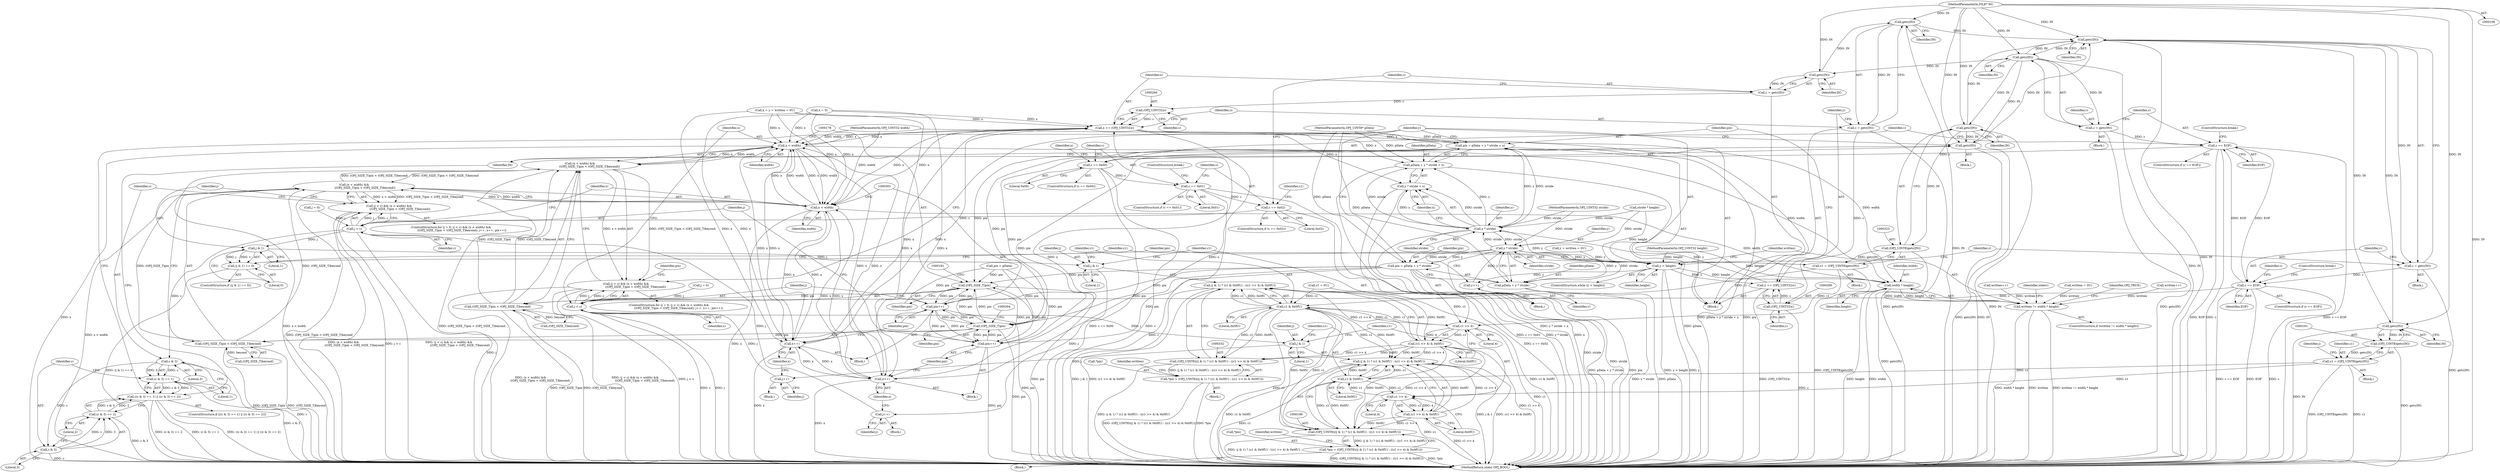 digraph "0_openjpeg_cbe7384016083eac16078b359acd7a842253d503@API" {
"1000264" [label="(Call,getc(IN))"];
"1000255" [label="(Call,getc(IN))"];
"1000215" [label="(Call,getc(IN))"];
"1000145" [label="(Call,getc(IN))"];
"1000360" [label="(Call,getc(IN))"];
"1000326" [label="(Call,getc(IN))"];
"1000109" [label="(MethodParameterIn,FILE* IN)"];
"1000264" [label="(Call,getc(IN))"];
"1000162" [label="(Call,getc(IN))"];
"1000143" [label="(Call,c = getc(IN))"];
"1000148" [label="(Call,c == EOF)"];
"1000169" [label="(Call,j < c)"];
"1000168" [label="(Call,(j < c) && (x < width) &&\n                     ((OPJ_SIZE_T)pix < (OPJ_SIZE_T)beyond))"];
"1000198" [label="(Call,j & 1)"];
"1000184" [label="(Call,j++)"];
"1000218" [label="(Call,c == EOF)"];
"1000224" [label="(Call,c == 0x00)"];
"1000242" [label="(Call,c == 0x01)"];
"1000249" [label="(Call,c == 0x02)"];
"1000292" [label="(Call,j < c)"];
"1000291" [label="(Call,(j < c) && (x < width) &&\n                        ((OPJ_SIZE_T)pix < (OPJ_SIZE_T)beyond))"];
"1000317" [label="(Call,j & 1)"];
"1000316" [label="(Call,(j & 1) == 0)"];
"1000334" [label="(Call,j & 1)"];
"1000307" [label="(Call,j++)"];
"1000350" [label="(Call,c & 3)"];
"1000349" [label="(Call,(c & 3) == 1)"];
"1000348" [label="(Call,((c & 3) == 1) || ((c & 3) == 2))"];
"1000355" [label="(Call,c & 3)"];
"1000354" [label="(Call,(c & 3) == 2)"];
"1000160" [label="(Call,(OPJ_UINT8)getc(IN))"];
"1000158" [label="(Call,c1 = (OPJ_UINT8)getc(IN))"];
"1000201" [label="(Call,c1 & 0x0fU)"];
"1000195" [label="(Call,(OPJ_UINT8)((j & 1) ? (c1 & 0x0fU) : ((c1 >> 4) & 0x0fU)))"];
"1000192" [label="(Call,*pix = (OPJ_UINT8)((j & 1) ? (c1 & 0x0fU) : ((c1 >> 4) & 0x0fU)))"];
"1000197" [label="(Call,(j & 1) ? (c1 & 0x0fU) : ((c1 >> 4) & 0x0fU))"];
"1000205" [label="(Call,c1 >> 4)"];
"1000204" [label="(Call,(c1 >> 4) & 0x0fU)"];
"1000213" [label="(Call,c = getc(IN))"];
"1000253" [label="(Call,c = getc(IN))"];
"1000259" [label="(Call,(OPJ_UINT32)c)"];
"1000257" [label="(Call,x += (OPJ_UINT32)c)"];
"1000173" [label="(Call,x < width)"];
"1000172" [label="(Call,(x < width) &&\n                     ((OPJ_SIZE_T)pix < (OPJ_SIZE_T)beyond))"];
"1000295" [label="(Call,(x < width) &&\n                        ((OPJ_SIZE_T)pix < (OPJ_SIZE_T)beyond))"];
"1000187" [label="(Call,x++)"];
"1000296" [label="(Call,x < width)"];
"1000310" [label="(Call,x++)"];
"1000365" [label="(Call,width * height)"];
"1000363" [label="(Call,written != width * height)"];
"1000271" [label="(Call,pix = pData + y * stride + x)"];
"1000177" [label="(Call,(OPJ_SIZE_T)pix)"];
"1000176" [label="(Call,(OPJ_SIZE_T)pix < (OPJ_SIZE_T)beyond)"];
"1000189" [label="(Call,pix++)"];
"1000300" [label="(Call,(OPJ_SIZE_T)pix)"];
"1000299" [label="(Call,(OPJ_SIZE_T)pix < (OPJ_SIZE_T)beyond)"];
"1000312" [label="(Call,pix++)"];
"1000273" [label="(Call,pData + y * stride + x)"];
"1000275" [label="(Call,y * stride + x)"];
"1000262" [label="(Call,c = getc(IN))"];
"1000268" [label="(Call,(OPJ_UINT32)c)"];
"1000266" [label="(Call,y += (OPJ_UINT32)c)"];
"1000276" [label="(Call,y * stride)"];
"1000138" [label="(Call,y < height)"];
"1000231" [label="(Call,y++)"];
"1000237" [label="(Call,y * stride)"];
"1000233" [label="(Call,pix = pData + y * stride)"];
"1000235" [label="(Call,pData + y * stride)"];
"1000324" [label="(Call,(OPJ_UINT8)getc(IN))"];
"1000322" [label="(Call,c1 = (OPJ_UINT8)getc(IN))"];
"1000337" [label="(Call,c1 & 0x0fU)"];
"1000331" [label="(Call,(OPJ_UINT8)((j & 1) ? (c1 & 0x0fU) : ((c1 >> 4) & 0x0fU)))"];
"1000328" [label="(Call,*pix = (OPJ_UINT8)((j & 1) ? (c1 & 0x0fU) : ((c1 >> 4) & 0x0fU)))"];
"1000333" [label="(Call,(j & 1) ? (c1 & 0x0fU) : ((c1 >> 4) & 0x0fU))"];
"1000341" [label="(Call,c1 >> 4)"];
"1000340" [label="(Call,(c1 >> 4) & 0x0fU)"];
"1000224" [label="(Call,c == 0x00)"];
"1000204" [label="(Call,(c1 >> 4) & 0x0fU)"];
"1000227" [label="(Block,)"];
"1000124" [label="(Call,stride * height)"];
"1000177" [label="(Call,(OPJ_SIZE_T)pix)"];
"1000241" [label="(ControlStructure,if (c == 0x01))"];
"1000226" [label="(Literal,0x00)"];
"1000359" [label="(Block,)"];
"1000275" [label="(Call,y * stride + x)"];
"1000137" [label="(ControlStructure,while (y < height))"];
"1000279" [label="(Identifier,x)"];
"1000277" [label="(Identifier,y)"];
"1000134" [label="(Call,written = 0U)"];
"1000252" [label="(Block,)"];
"1000367" [label="(Identifier,height)"];
"1000203" [label="(Literal,0x0fU)"];
"1000264" [label="(Call,getc(IN))"];
"1000166" [label="(Identifier,j)"];
"1000257" [label="(Call,x += (OPJ_UINT32)c)"];
"1000335" [label="(Identifier,j)"];
"1000357" [label="(Literal,3)"];
"1000187" [label="(Call,x++)"];
"1000250" [label="(Identifier,c)"];
"1000272" [label="(Identifier,pix)"];
"1000183" [label="(Block,)"];
"1000127" [label="(Call,pix = pData)"];
"1000364" [label="(Identifier,written)"];
"1000201" [label="(Call,c1 & 0x0fU)"];
"1000302" [label="(Identifier,pix)"];
"1000213" [label="(Call,c = getc(IN))"];
"1000375" [label="(Identifier,OPJ_TRUE)"];
"1000233" [label="(Call,pix = pData + y * stride)"];
"1000139" [label="(Identifier,y)"];
"1000175" [label="(Identifier,width)"];
"1000298" [label="(Identifier,width)"];
"1000362" [label="(ControlStructure,if (written != width * height))"];
"1000180" [label="(Call,(OPJ_SIZE_T)beyond)"];
"1000297" [label="(Identifier,x)"];
"1000312" [label="(Call,pix++)"];
"1000109" [label="(MethodParameterIn,FILE* IN)"];
"1000132" [label="(Call,y = written = 0U)"];
"1000268" [label="(Call,(OPJ_UINT32)c)"];
"1000225" [label="(Identifier,c)"];
"1000308" [label="(Identifier,j)"];
"1000188" [label="(Identifier,x)"];
"1000172" [label="(Call,(x < width) &&\n                     ((OPJ_SIZE_T)pix < (OPJ_SIZE_T)beyond))"];
"1000355" [label="(Call,c & 3)"];
"1000246" [label="(ControlStructure,break;)"];
"1000179" [label="(Identifier,pix)"];
"1000322" [label="(Call,c1 = (OPJ_UINT8)getc(IN))"];
"1000222" [label="(ControlStructure,break;)"];
"1000316" [label="(Call,(j & 1) == 0)"];
"1000270" [label="(Identifier,c)"];
"1000185" [label="(Identifier,j)"];
"1000339" [label="(Literal,0x0fU)"];
"1000199" [label="(Identifier,j)"];
"1000165" [label="(Call,j = 0)"];
"1000209" [label="(Call,written++)"];
"1000361" [label="(Identifier,IN)"];
"1000258" [label="(Identifier,x)"];
"1000173" [label="(Call,x < width)"];
"1000330" [label="(Identifier,pix)"];
"1000299" [label="(Call,(OPJ_SIZE_T)pix < (OPJ_SIZE_T)beyond)"];
"1000194" [label="(Identifier,pix)"];
"1000336" [label="(Literal,1)"];
"1000265" [label="(Identifier,IN)"];
"1000366" [label="(Identifier,width)"];
"1000329" [label="(Call,*pix)"];
"1000168" [label="(Call,(j < c) && (x < width) &&\n                     ((OPJ_SIZE_T)pix < (OPJ_SIZE_T)beyond))"];
"1000324" [label="(Call,(OPJ_UINT8)getc(IN))"];
"1000152" [label="(ControlStructure,break;)"];
"1000253" [label="(Call,c = getc(IN))"];
"1000212" [label="(Block,)"];
"1000333" [label="(Call,(j & 1) ? (c1 & 0x0fU) : ((c1 >> 4) & 0x0fU))"];
"1000159" [label="(Identifier,c1)"];
"1000198" [label="(Call,j & 1)"];
"1000191" [label="(Block,)"];
"1000261" [label="(Identifier,c)"];
"1000140" [label="(Identifier,height)"];
"1000162" [label="(Call,getc(IN))"];
"1000327" [label="(Identifier,IN)"];
"1000217" [label="(ControlStructure,if (c == EOF))"];
"1000138" [label="(Call,y < height)"];
"1000341" [label="(Call,c1 >> 4)"];
"1000144" [label="(Identifier,c)"];
"1000229" [label="(Identifier,x)"];
"1000345" [label="(Call,written++)"];
"1000259" [label="(Call,(OPJ_UINT32)c)"];
"1000189" [label="(Call,pix++)"];
"1000376" [label="(MethodReturn,static OPJ_BOOL)"];
"1000235" [label="(Call,pData + y * stride)"];
"1000323" [label="(Identifier,c1)"];
"1000326" [label="(Call,getc(IN))"];
"1000242" [label="(Call,c == 0x01)"];
"1000306" [label="(Block,)"];
"1000352" [label="(Literal,3)"];
"1000284" [label="(Call,c1 = 0U)"];
"1000148" [label="(Call,c == EOF)"];
"1000228" [label="(Call,x = 0)"];
"1000350" [label="(Call,c & 3)"];
"1000287" [label="(ControlStructure,for (j = 0; (j < c) && (x < width) &&\n                        ((OPJ_SIZE_T)pix < (OPJ_SIZE_T)beyond); j++, x++, pix++))"];
"1000300" [label="(Call,(OPJ_SIZE_T)pix)"];
"1000303" [label="(Call,(OPJ_SIZE_T)beyond)"];
"1000232" [label="(Identifier,y)"];
"1000154" [label="(Identifier,c)"];
"1000334" [label="(Call,j & 1)"];
"1000216" [label="(Identifier,IN)"];
"1000169" [label="(Call,j < c)"];
"1000263" [label="(Identifier,c)"];
"1000143" [label="(Call,c = getc(IN))"];
"1000190" [label="(Identifier,pix)"];
"1000267" [label="(Identifier,y)"];
"1000254" [label="(Identifier,c)"];
"1000285" [label="(Identifier,c1)"];
"1000291" [label="(Call,(j < c) && (x < width) &&\n                        ((OPJ_SIZE_T)pix < (OPJ_SIZE_T)beyond))"];
"1000141" [label="(Block,)"];
"1000200" [label="(Literal,1)"];
"1000186" [label="(Block,)"];
"1000184" [label="(Call,j++)"];
"1000309" [label="(Block,)"];
"1000195" [label="(Call,(OPJ_UINT8)((j & 1) ? (c1 & 0x0fU) : ((c1 >> 4) & 0x0fU)))"];
"1000342" [label="(Identifier,c1)"];
"1000343" [label="(Literal,4)"];
"1000155" [label="(Block,)"];
"1000314" [label="(Block,)"];
"1000337" [label="(Call,c1 & 0x0fU)"];
"1000292" [label="(Call,j < c)"];
"1000110" [label="(MethodParameterIn,OPJ_UINT8* pData)"];
"1000315" [label="(ControlStructure,if ((j & 1) == 0))"];
"1000266" [label="(Call,y += (OPJ_UINT32)c)"];
"1000344" [label="(Literal,0x0fU)"];
"1000234" [label="(Identifier,pix)"];
"1000197" [label="(Call,(j & 1) ? (c1 & 0x0fU) : ((c1 >> 4) & 0x0fU))"];
"1000248" [label="(ControlStructure,if (c == 0x02))"];
"1000244" [label="(Literal,0x01)"];
"1000318" [label="(Identifier,j)"];
"1000176" [label="(Call,(OPJ_SIZE_T)pix < (OPJ_SIZE_T)beyond)"];
"1000363" [label="(Call,written != width * height)"];
"1000170" [label="(Identifier,j)"];
"1000146" [label="(Identifier,IN)"];
"1000351" [label="(Identifier,c)"];
"1000112" [label="(MethodParameterIn,OPJ_UINT32 width)"];
"1000158" [label="(Call,c1 = (OPJ_UINT8)getc(IN))"];
"1000346" [label="(Identifier,written)"];
"1000349" [label="(Call,(c & 3) == 1)"];
"1000163" [label="(Identifier,IN)"];
"1000149" [label="(Identifier,c)"];
"1000271" [label="(Call,pix = pData + y * stride + x)"];
"1000238" [label="(Identifier,y)"];
"1000293" [label="(Identifier,j)"];
"1000223" [label="(ControlStructure,if (c == 0x00))"];
"1000365" [label="(Call,width * height)"];
"1000147" [label="(ControlStructure,if (c == EOF))"];
"1000193" [label="(Call,*pix)"];
"1000207" [label="(Literal,4)"];
"1000276" [label="(Call,y * stride)"];
"1000262" [label="(Call,c = getc(IN))"];
"1000320" [label="(Literal,0)"];
"1000347" [label="(ControlStructure,if (((c & 3) == 1) || ((c & 3) == 2)))"];
"1000255" [label="(Call,getc(IN))"];
"1000294" [label="(Identifier,c)"];
"1000288" [label="(Call,j = 0)"];
"1000338" [label="(Identifier,c1)"];
"1000192" [label="(Call,*pix = (OPJ_UINT8)((j & 1) ? (c1 & 0x0fU) : ((c1 >> 4) & 0x0fU)))"];
"1000239" [label="(Identifier,stride)"];
"1000348" [label="(Call,((c & 3) == 1) || ((c & 3) == 2))"];
"1000321" [label="(Block,)"];
"1000220" [label="(Identifier,EOF)"];
"1000150" [label="(Identifier,EOF)"];
"1000218" [label="(Call,c == EOF)"];
"1000313" [label="(Identifier,pix)"];
"1000210" [label="(Identifier,written)"];
"1000295" [label="(Call,(x < width) &&\n                        ((OPJ_SIZE_T)pix < (OPJ_SIZE_T)beyond))"];
"1000296" [label="(Call,x < width)"];
"1000354" [label="(Call,(c & 3) == 2)"];
"1000164" [label="(ControlStructure,for (j = 0; (j < c) && (x < width) &&\n                     ((OPJ_SIZE_T)pix < (OPJ_SIZE_T)beyond); j++, x++, pix++))"];
"1000174" [label="(Identifier,x)"];
"1000251" [label="(Literal,0x02)"];
"1000256" [label="(Identifier,IN)"];
"1000219" [label="(Identifier,c)"];
"1000145" [label="(Call,getc(IN))"];
"1000171" [label="(Identifier,c)"];
"1000311" [label="(Identifier,x)"];
"1000214" [label="(Identifier,c)"];
"1000130" [label="(Call,x = y = written = 0U)"];
"1000205" [label="(Call,c1 >> 4)"];
"1000236" [label="(Identifier,pData)"];
"1000328" [label="(Call,*pix = (OPJ_UINT8)((j & 1) ? (c1 & 0x0fU) : ((c1 >> 4) & 0x0fU)))"];
"1000249" [label="(Call,c == 0x02)"];
"1000370" [label="(Identifier,stderr)"];
"1000273" [label="(Call,pData + y * stride + x)"];
"1000356" [label="(Identifier,c)"];
"1000358" [label="(Literal,2)"];
"1000111" [label="(MethodParameterIn,OPJ_UINT32 stride)"];
"1000231" [label="(Call,y++)"];
"1000215" [label="(Call,getc(IN))"];
"1000237" [label="(Call,y * stride)"];
"1000206" [label="(Identifier,c1)"];
"1000319" [label="(Literal,1)"];
"1000331" [label="(Call,(OPJ_UINT8)((j & 1) ? (c1 & 0x0fU) : ((c1 >> 4) & 0x0fU)))"];
"1000113" [label="(MethodParameterIn,OPJ_UINT32 height)"];
"1000243" [label="(Identifier,c)"];
"1000340" [label="(Call,(c1 >> 4) & 0x0fU)"];
"1000317" [label="(Call,j & 1)"];
"1000360" [label="(Call,getc(IN))"];
"1000208" [label="(Literal,0x0fU)"];
"1000278" [label="(Identifier,stride)"];
"1000160" [label="(Call,(OPJ_UINT8)getc(IN))"];
"1000307" [label="(Call,j++)"];
"1000353" [label="(Literal,1)"];
"1000202" [label="(Identifier,c1)"];
"1000274" [label="(Identifier,pData)"];
"1000310" [label="(Call,x++)"];
"1000264" -> "1000262"  [label="AST: "];
"1000264" -> "1000265"  [label="CFG: "];
"1000265" -> "1000264"  [label="AST: "];
"1000262" -> "1000264"  [label="CFG: "];
"1000264" -> "1000376"  [label="DDG: IN"];
"1000264" -> "1000145"  [label="DDG: IN"];
"1000264" -> "1000262"  [label="DDG: IN"];
"1000255" -> "1000264"  [label="DDG: IN"];
"1000109" -> "1000264"  [label="DDG: IN"];
"1000255" -> "1000253"  [label="AST: "];
"1000255" -> "1000256"  [label="CFG: "];
"1000256" -> "1000255"  [label="AST: "];
"1000253" -> "1000255"  [label="CFG: "];
"1000255" -> "1000253"  [label="DDG: IN"];
"1000215" -> "1000255"  [label="DDG: IN"];
"1000109" -> "1000255"  [label="DDG: IN"];
"1000215" -> "1000213"  [label="AST: "];
"1000215" -> "1000216"  [label="CFG: "];
"1000216" -> "1000215"  [label="AST: "];
"1000213" -> "1000215"  [label="CFG: "];
"1000215" -> "1000376"  [label="DDG: IN"];
"1000215" -> "1000145"  [label="DDG: IN"];
"1000215" -> "1000213"  [label="DDG: IN"];
"1000145" -> "1000215"  [label="DDG: IN"];
"1000109" -> "1000215"  [label="DDG: IN"];
"1000215" -> "1000326"  [label="DDG: IN"];
"1000215" -> "1000360"  [label="DDG: IN"];
"1000145" -> "1000143"  [label="AST: "];
"1000145" -> "1000146"  [label="CFG: "];
"1000146" -> "1000145"  [label="AST: "];
"1000143" -> "1000145"  [label="CFG: "];
"1000145" -> "1000376"  [label="DDG: IN"];
"1000145" -> "1000143"  [label="DDG: IN"];
"1000360" -> "1000145"  [label="DDG: IN"];
"1000326" -> "1000145"  [label="DDG: IN"];
"1000162" -> "1000145"  [label="DDG: IN"];
"1000109" -> "1000145"  [label="DDG: IN"];
"1000145" -> "1000162"  [label="DDG: IN"];
"1000360" -> "1000359"  [label="AST: "];
"1000360" -> "1000361"  [label="CFG: "];
"1000361" -> "1000360"  [label="AST: "];
"1000139" -> "1000360"  [label="CFG: "];
"1000360" -> "1000376"  [label="DDG: IN"];
"1000360" -> "1000376"  [label="DDG: getc(IN)"];
"1000326" -> "1000360"  [label="DDG: IN"];
"1000109" -> "1000360"  [label="DDG: IN"];
"1000326" -> "1000324"  [label="AST: "];
"1000326" -> "1000327"  [label="CFG: "];
"1000327" -> "1000326"  [label="AST: "];
"1000324" -> "1000326"  [label="CFG: "];
"1000326" -> "1000376"  [label="DDG: IN"];
"1000326" -> "1000324"  [label="DDG: IN"];
"1000109" -> "1000326"  [label="DDG: IN"];
"1000109" -> "1000108"  [label="AST: "];
"1000109" -> "1000376"  [label="DDG: IN"];
"1000109" -> "1000162"  [label="DDG: IN"];
"1000162" -> "1000160"  [label="AST: "];
"1000162" -> "1000163"  [label="CFG: "];
"1000163" -> "1000162"  [label="AST: "];
"1000160" -> "1000162"  [label="CFG: "];
"1000162" -> "1000376"  [label="DDG: IN"];
"1000162" -> "1000160"  [label="DDG: IN"];
"1000143" -> "1000141"  [label="AST: "];
"1000144" -> "1000143"  [label="AST: "];
"1000149" -> "1000143"  [label="CFG: "];
"1000143" -> "1000376"  [label="DDG: getc(IN)"];
"1000143" -> "1000148"  [label="DDG: c"];
"1000148" -> "1000147"  [label="AST: "];
"1000148" -> "1000150"  [label="CFG: "];
"1000149" -> "1000148"  [label="AST: "];
"1000150" -> "1000148"  [label="AST: "];
"1000152" -> "1000148"  [label="CFG: "];
"1000154" -> "1000148"  [label="CFG: "];
"1000148" -> "1000376"  [label="DDG: c"];
"1000148" -> "1000376"  [label="DDG: c == EOF"];
"1000148" -> "1000376"  [label="DDG: EOF"];
"1000218" -> "1000148"  [label="DDG: EOF"];
"1000148" -> "1000169"  [label="DDG: c"];
"1000148" -> "1000218"  [label="DDG: EOF"];
"1000169" -> "1000168"  [label="AST: "];
"1000169" -> "1000171"  [label="CFG: "];
"1000170" -> "1000169"  [label="AST: "];
"1000171" -> "1000169"  [label="AST: "];
"1000174" -> "1000169"  [label="CFG: "];
"1000168" -> "1000169"  [label="CFG: "];
"1000169" -> "1000376"  [label="DDG: c"];
"1000169" -> "1000376"  [label="DDG: j"];
"1000169" -> "1000168"  [label="DDG: j"];
"1000169" -> "1000168"  [label="DDG: c"];
"1000184" -> "1000169"  [label="DDG: j"];
"1000165" -> "1000169"  [label="DDG: j"];
"1000169" -> "1000198"  [label="DDG: j"];
"1000168" -> "1000164"  [label="AST: "];
"1000168" -> "1000172"  [label="CFG: "];
"1000172" -> "1000168"  [label="AST: "];
"1000139" -> "1000168"  [label="CFG: "];
"1000194" -> "1000168"  [label="CFG: "];
"1000168" -> "1000376"  [label="DDG: (j < c) && (x < width) &&\n                     ((OPJ_SIZE_T)pix < (OPJ_SIZE_T)beyond)"];
"1000168" -> "1000376"  [label="DDG: (x < width) &&\n                     ((OPJ_SIZE_T)pix < (OPJ_SIZE_T)beyond)"];
"1000168" -> "1000376"  [label="DDG: j < c"];
"1000172" -> "1000168"  [label="DDG: x < width"];
"1000172" -> "1000168"  [label="DDG: (OPJ_SIZE_T)pix < (OPJ_SIZE_T)beyond"];
"1000198" -> "1000197"  [label="AST: "];
"1000198" -> "1000200"  [label="CFG: "];
"1000199" -> "1000198"  [label="AST: "];
"1000200" -> "1000198"  [label="AST: "];
"1000202" -> "1000198"  [label="CFG: "];
"1000206" -> "1000198"  [label="CFG: "];
"1000198" -> "1000184"  [label="DDG: j"];
"1000184" -> "1000183"  [label="AST: "];
"1000184" -> "1000185"  [label="CFG: "];
"1000185" -> "1000184"  [label="AST: "];
"1000188" -> "1000184"  [label="CFG: "];
"1000218" -> "1000217"  [label="AST: "];
"1000218" -> "1000220"  [label="CFG: "];
"1000219" -> "1000218"  [label="AST: "];
"1000220" -> "1000218"  [label="AST: "];
"1000222" -> "1000218"  [label="CFG: "];
"1000225" -> "1000218"  [label="CFG: "];
"1000218" -> "1000376"  [label="DDG: c"];
"1000218" -> "1000376"  [label="DDG: c == EOF"];
"1000218" -> "1000376"  [label="DDG: EOF"];
"1000213" -> "1000218"  [label="DDG: c"];
"1000218" -> "1000224"  [label="DDG: c"];
"1000224" -> "1000223"  [label="AST: "];
"1000224" -> "1000226"  [label="CFG: "];
"1000225" -> "1000224"  [label="AST: "];
"1000226" -> "1000224"  [label="AST: "];
"1000229" -> "1000224"  [label="CFG: "];
"1000243" -> "1000224"  [label="CFG: "];
"1000224" -> "1000376"  [label="DDG: c"];
"1000224" -> "1000376"  [label="DDG: c == 0x00"];
"1000224" -> "1000242"  [label="DDG: c"];
"1000242" -> "1000241"  [label="AST: "];
"1000242" -> "1000244"  [label="CFG: "];
"1000243" -> "1000242"  [label="AST: "];
"1000244" -> "1000242"  [label="AST: "];
"1000246" -> "1000242"  [label="CFG: "];
"1000250" -> "1000242"  [label="CFG: "];
"1000242" -> "1000376"  [label="DDG: c == 0x01"];
"1000242" -> "1000376"  [label="DDG: c"];
"1000242" -> "1000249"  [label="DDG: c"];
"1000249" -> "1000248"  [label="AST: "];
"1000249" -> "1000251"  [label="CFG: "];
"1000250" -> "1000249"  [label="AST: "];
"1000251" -> "1000249"  [label="AST: "];
"1000254" -> "1000249"  [label="CFG: "];
"1000285" -> "1000249"  [label="CFG: "];
"1000249" -> "1000376"  [label="DDG: c == 0x02"];
"1000249" -> "1000292"  [label="DDG: c"];
"1000292" -> "1000291"  [label="AST: "];
"1000292" -> "1000294"  [label="CFG: "];
"1000293" -> "1000292"  [label="AST: "];
"1000294" -> "1000292"  [label="AST: "];
"1000297" -> "1000292"  [label="CFG: "];
"1000291" -> "1000292"  [label="CFG: "];
"1000292" -> "1000376"  [label="DDG: j"];
"1000292" -> "1000291"  [label="DDG: j"];
"1000292" -> "1000291"  [label="DDG: c"];
"1000288" -> "1000292"  [label="DDG: j"];
"1000307" -> "1000292"  [label="DDG: j"];
"1000292" -> "1000317"  [label="DDG: j"];
"1000292" -> "1000350"  [label="DDG: c"];
"1000291" -> "1000287"  [label="AST: "];
"1000291" -> "1000295"  [label="CFG: "];
"1000295" -> "1000291"  [label="AST: "];
"1000318" -> "1000291"  [label="CFG: "];
"1000351" -> "1000291"  [label="CFG: "];
"1000291" -> "1000376"  [label="DDG: (j < c) && (x < width) &&\n                        ((OPJ_SIZE_T)pix < (OPJ_SIZE_T)beyond)"];
"1000291" -> "1000376"  [label="DDG: j < c"];
"1000291" -> "1000376"  [label="DDG: (x < width) &&\n                        ((OPJ_SIZE_T)pix < (OPJ_SIZE_T)beyond)"];
"1000295" -> "1000291"  [label="DDG: x < width"];
"1000295" -> "1000291"  [label="DDG: (OPJ_SIZE_T)pix < (OPJ_SIZE_T)beyond"];
"1000317" -> "1000316"  [label="AST: "];
"1000317" -> "1000319"  [label="CFG: "];
"1000318" -> "1000317"  [label="AST: "];
"1000319" -> "1000317"  [label="AST: "];
"1000320" -> "1000317"  [label="CFG: "];
"1000317" -> "1000316"  [label="DDG: j"];
"1000317" -> "1000316"  [label="DDG: 1"];
"1000317" -> "1000334"  [label="DDG: j"];
"1000316" -> "1000315"  [label="AST: "];
"1000316" -> "1000320"  [label="CFG: "];
"1000320" -> "1000316"  [label="AST: "];
"1000323" -> "1000316"  [label="CFG: "];
"1000330" -> "1000316"  [label="CFG: "];
"1000316" -> "1000376"  [label="DDG: (j & 1) == 0"];
"1000334" -> "1000333"  [label="AST: "];
"1000334" -> "1000336"  [label="CFG: "];
"1000335" -> "1000334"  [label="AST: "];
"1000336" -> "1000334"  [label="AST: "];
"1000338" -> "1000334"  [label="CFG: "];
"1000342" -> "1000334"  [label="CFG: "];
"1000334" -> "1000307"  [label="DDG: j"];
"1000307" -> "1000306"  [label="AST: "];
"1000307" -> "1000308"  [label="CFG: "];
"1000308" -> "1000307"  [label="AST: "];
"1000311" -> "1000307"  [label="CFG: "];
"1000350" -> "1000349"  [label="AST: "];
"1000350" -> "1000352"  [label="CFG: "];
"1000351" -> "1000350"  [label="AST: "];
"1000352" -> "1000350"  [label="AST: "];
"1000353" -> "1000350"  [label="CFG: "];
"1000350" -> "1000376"  [label="DDG: c"];
"1000350" -> "1000349"  [label="DDG: c"];
"1000350" -> "1000349"  [label="DDG: 3"];
"1000350" -> "1000355"  [label="DDG: c"];
"1000349" -> "1000348"  [label="AST: "];
"1000349" -> "1000353"  [label="CFG: "];
"1000353" -> "1000349"  [label="AST: "];
"1000356" -> "1000349"  [label="CFG: "];
"1000348" -> "1000349"  [label="CFG: "];
"1000349" -> "1000376"  [label="DDG: c & 3"];
"1000349" -> "1000348"  [label="DDG: c & 3"];
"1000349" -> "1000348"  [label="DDG: 1"];
"1000348" -> "1000347"  [label="AST: "];
"1000348" -> "1000354"  [label="CFG: "];
"1000354" -> "1000348"  [label="AST: "];
"1000139" -> "1000348"  [label="CFG: "];
"1000361" -> "1000348"  [label="CFG: "];
"1000348" -> "1000376"  [label="DDG: (c & 3) == 1"];
"1000348" -> "1000376"  [label="DDG: ((c & 3) == 1) || ((c & 3) == 2)"];
"1000348" -> "1000376"  [label="DDG: (c & 3) == 2"];
"1000354" -> "1000348"  [label="DDG: c & 3"];
"1000354" -> "1000348"  [label="DDG: 2"];
"1000355" -> "1000354"  [label="AST: "];
"1000355" -> "1000357"  [label="CFG: "];
"1000356" -> "1000355"  [label="AST: "];
"1000357" -> "1000355"  [label="AST: "];
"1000358" -> "1000355"  [label="CFG: "];
"1000355" -> "1000376"  [label="DDG: c"];
"1000355" -> "1000354"  [label="DDG: c"];
"1000355" -> "1000354"  [label="DDG: 3"];
"1000354" -> "1000358"  [label="CFG: "];
"1000358" -> "1000354"  [label="AST: "];
"1000354" -> "1000376"  [label="DDG: c & 3"];
"1000160" -> "1000158"  [label="AST: "];
"1000161" -> "1000160"  [label="AST: "];
"1000158" -> "1000160"  [label="CFG: "];
"1000160" -> "1000376"  [label="DDG: getc(IN)"];
"1000160" -> "1000158"  [label="DDG: getc(IN)"];
"1000158" -> "1000155"  [label="AST: "];
"1000159" -> "1000158"  [label="AST: "];
"1000166" -> "1000158"  [label="CFG: "];
"1000158" -> "1000376"  [label="DDG: c1"];
"1000158" -> "1000376"  [label="DDG: (OPJ_UINT8)getc(IN)"];
"1000158" -> "1000201"  [label="DDG: c1"];
"1000158" -> "1000205"  [label="DDG: c1"];
"1000201" -> "1000197"  [label="AST: "];
"1000201" -> "1000203"  [label="CFG: "];
"1000202" -> "1000201"  [label="AST: "];
"1000203" -> "1000201"  [label="AST: "];
"1000197" -> "1000201"  [label="CFG: "];
"1000201" -> "1000376"  [label="DDG: c1"];
"1000201" -> "1000195"  [label="DDG: c1"];
"1000201" -> "1000195"  [label="DDG: 0x0fU"];
"1000201" -> "1000197"  [label="DDG: c1"];
"1000201" -> "1000197"  [label="DDG: 0x0fU"];
"1000205" -> "1000201"  [label="DDG: c1"];
"1000201" -> "1000205"  [label="DDG: c1"];
"1000195" -> "1000192"  [label="AST: "];
"1000195" -> "1000197"  [label="CFG: "];
"1000196" -> "1000195"  [label="AST: "];
"1000197" -> "1000195"  [label="AST: "];
"1000192" -> "1000195"  [label="CFG: "];
"1000195" -> "1000376"  [label="DDG: (j & 1) ? (c1 & 0x0fU) : ((c1 >> 4) & 0x0fU)"];
"1000195" -> "1000192"  [label="DDG: (j & 1) ? (c1 & 0x0fU) : ((c1 >> 4) & 0x0fU)"];
"1000337" -> "1000195"  [label="DDG: c1"];
"1000337" -> "1000195"  [label="DDG: 0x0fU"];
"1000204" -> "1000195"  [label="DDG: c1 >> 4"];
"1000204" -> "1000195"  [label="DDG: 0x0fU"];
"1000340" -> "1000195"  [label="DDG: c1 >> 4"];
"1000340" -> "1000195"  [label="DDG: 0x0fU"];
"1000192" -> "1000191"  [label="AST: "];
"1000193" -> "1000192"  [label="AST: "];
"1000210" -> "1000192"  [label="CFG: "];
"1000192" -> "1000376"  [label="DDG: (OPJ_UINT8)((j & 1) ? (c1 & 0x0fU) : ((c1 >> 4) & 0x0fU))"];
"1000192" -> "1000376"  [label="DDG: *pix"];
"1000197" -> "1000204"  [label="CFG: "];
"1000204" -> "1000197"  [label="AST: "];
"1000197" -> "1000376"  [label="DDG: c1 & 0x0fU"];
"1000197" -> "1000376"  [label="DDG: (c1 >> 4) & 0x0fU"];
"1000197" -> "1000376"  [label="DDG: j & 1"];
"1000337" -> "1000197"  [label="DDG: c1"];
"1000337" -> "1000197"  [label="DDG: 0x0fU"];
"1000204" -> "1000197"  [label="DDG: c1 >> 4"];
"1000204" -> "1000197"  [label="DDG: 0x0fU"];
"1000340" -> "1000197"  [label="DDG: c1 >> 4"];
"1000340" -> "1000197"  [label="DDG: 0x0fU"];
"1000205" -> "1000204"  [label="AST: "];
"1000205" -> "1000207"  [label="CFG: "];
"1000206" -> "1000205"  [label="AST: "];
"1000207" -> "1000205"  [label="AST: "];
"1000208" -> "1000205"  [label="CFG: "];
"1000205" -> "1000376"  [label="DDG: c1"];
"1000205" -> "1000204"  [label="DDG: c1"];
"1000205" -> "1000204"  [label="DDG: 4"];
"1000204" -> "1000208"  [label="CFG: "];
"1000208" -> "1000204"  [label="AST: "];
"1000204" -> "1000376"  [label="DDG: c1 >> 4"];
"1000213" -> "1000212"  [label="AST: "];
"1000214" -> "1000213"  [label="AST: "];
"1000219" -> "1000213"  [label="CFG: "];
"1000213" -> "1000376"  [label="DDG: getc(IN)"];
"1000253" -> "1000252"  [label="AST: "];
"1000254" -> "1000253"  [label="AST: "];
"1000258" -> "1000253"  [label="CFG: "];
"1000253" -> "1000259"  [label="DDG: c"];
"1000259" -> "1000257"  [label="AST: "];
"1000259" -> "1000261"  [label="CFG: "];
"1000260" -> "1000259"  [label="AST: "];
"1000261" -> "1000259"  [label="AST: "];
"1000257" -> "1000259"  [label="CFG: "];
"1000259" -> "1000257"  [label="DDG: c"];
"1000257" -> "1000252"  [label="AST: "];
"1000258" -> "1000257"  [label="AST: "];
"1000263" -> "1000257"  [label="CFG: "];
"1000257" -> "1000173"  [label="DDG: x"];
"1000257" -> "1000187"  [label="DDG: x"];
"1000187" -> "1000257"  [label="DDG: x"];
"1000310" -> "1000257"  [label="DDG: x"];
"1000228" -> "1000257"  [label="DDG: x"];
"1000296" -> "1000257"  [label="DDG: x"];
"1000173" -> "1000257"  [label="DDG: x"];
"1000130" -> "1000257"  [label="DDG: x"];
"1000257" -> "1000271"  [label="DDG: x"];
"1000257" -> "1000273"  [label="DDG: x"];
"1000257" -> "1000275"  [label="DDG: x"];
"1000257" -> "1000296"  [label="DDG: x"];
"1000257" -> "1000310"  [label="DDG: x"];
"1000173" -> "1000172"  [label="AST: "];
"1000173" -> "1000175"  [label="CFG: "];
"1000174" -> "1000173"  [label="AST: "];
"1000175" -> "1000173"  [label="AST: "];
"1000178" -> "1000173"  [label="CFG: "];
"1000172" -> "1000173"  [label="CFG: "];
"1000173" -> "1000376"  [label="DDG: x"];
"1000173" -> "1000172"  [label="DDG: x"];
"1000173" -> "1000172"  [label="DDG: width"];
"1000187" -> "1000173"  [label="DDG: x"];
"1000310" -> "1000173"  [label="DDG: x"];
"1000228" -> "1000173"  [label="DDG: x"];
"1000296" -> "1000173"  [label="DDG: x"];
"1000296" -> "1000173"  [label="DDG: width"];
"1000130" -> "1000173"  [label="DDG: x"];
"1000112" -> "1000173"  [label="DDG: width"];
"1000173" -> "1000187"  [label="DDG: x"];
"1000173" -> "1000296"  [label="DDG: x"];
"1000173" -> "1000296"  [label="DDG: width"];
"1000173" -> "1000310"  [label="DDG: x"];
"1000173" -> "1000365"  [label="DDG: width"];
"1000172" -> "1000176"  [label="CFG: "];
"1000176" -> "1000172"  [label="AST: "];
"1000172" -> "1000376"  [label="DDG: (OPJ_SIZE_T)pix < (OPJ_SIZE_T)beyond"];
"1000172" -> "1000376"  [label="DDG: x < width"];
"1000295" -> "1000172"  [label="DDG: (OPJ_SIZE_T)pix < (OPJ_SIZE_T)beyond"];
"1000176" -> "1000172"  [label="DDG: (OPJ_SIZE_T)pix"];
"1000176" -> "1000172"  [label="DDG: (OPJ_SIZE_T)beyond"];
"1000172" -> "1000295"  [label="DDG: (OPJ_SIZE_T)pix < (OPJ_SIZE_T)beyond"];
"1000295" -> "1000296"  [label="CFG: "];
"1000295" -> "1000299"  [label="CFG: "];
"1000296" -> "1000295"  [label="AST: "];
"1000299" -> "1000295"  [label="AST: "];
"1000295" -> "1000376"  [label="DDG: x < width"];
"1000295" -> "1000376"  [label="DDG: (OPJ_SIZE_T)pix < (OPJ_SIZE_T)beyond"];
"1000296" -> "1000295"  [label="DDG: x"];
"1000296" -> "1000295"  [label="DDG: width"];
"1000299" -> "1000295"  [label="DDG: (OPJ_SIZE_T)pix"];
"1000299" -> "1000295"  [label="DDG: (OPJ_SIZE_T)beyond"];
"1000187" -> "1000186"  [label="AST: "];
"1000187" -> "1000188"  [label="CFG: "];
"1000188" -> "1000187"  [label="AST: "];
"1000190" -> "1000187"  [label="CFG: "];
"1000187" -> "1000376"  [label="DDG: x"];
"1000310" -> "1000187"  [label="DDG: x"];
"1000228" -> "1000187"  [label="DDG: x"];
"1000296" -> "1000187"  [label="DDG: x"];
"1000130" -> "1000187"  [label="DDG: x"];
"1000187" -> "1000296"  [label="DDG: x"];
"1000187" -> "1000310"  [label="DDG: x"];
"1000296" -> "1000298"  [label="CFG: "];
"1000297" -> "1000296"  [label="AST: "];
"1000298" -> "1000296"  [label="AST: "];
"1000301" -> "1000296"  [label="CFG: "];
"1000296" -> "1000376"  [label="DDG: x"];
"1000310" -> "1000296"  [label="DDG: x"];
"1000228" -> "1000296"  [label="DDG: x"];
"1000130" -> "1000296"  [label="DDG: x"];
"1000112" -> "1000296"  [label="DDG: width"];
"1000296" -> "1000310"  [label="DDG: x"];
"1000296" -> "1000365"  [label="DDG: width"];
"1000310" -> "1000309"  [label="AST: "];
"1000310" -> "1000311"  [label="CFG: "];
"1000311" -> "1000310"  [label="AST: "];
"1000313" -> "1000310"  [label="CFG: "];
"1000310" -> "1000376"  [label="DDG: x"];
"1000228" -> "1000310"  [label="DDG: x"];
"1000130" -> "1000310"  [label="DDG: x"];
"1000365" -> "1000363"  [label="AST: "];
"1000365" -> "1000367"  [label="CFG: "];
"1000366" -> "1000365"  [label="AST: "];
"1000367" -> "1000365"  [label="AST: "];
"1000363" -> "1000365"  [label="CFG: "];
"1000365" -> "1000376"  [label="DDG: height"];
"1000365" -> "1000376"  [label="DDG: width"];
"1000365" -> "1000363"  [label="DDG: width"];
"1000365" -> "1000363"  [label="DDG: height"];
"1000112" -> "1000365"  [label="DDG: width"];
"1000138" -> "1000365"  [label="DDG: height"];
"1000113" -> "1000365"  [label="DDG: height"];
"1000363" -> "1000362"  [label="AST: "];
"1000364" -> "1000363"  [label="AST: "];
"1000370" -> "1000363"  [label="CFG: "];
"1000375" -> "1000363"  [label="CFG: "];
"1000363" -> "1000376"  [label="DDG: width * height"];
"1000363" -> "1000376"  [label="DDG: written"];
"1000363" -> "1000376"  [label="DDG: written != width * height"];
"1000209" -> "1000363"  [label="DDG: written"];
"1000134" -> "1000363"  [label="DDG: written"];
"1000345" -> "1000363"  [label="DDG: written"];
"1000271" -> "1000252"  [label="AST: "];
"1000271" -> "1000273"  [label="CFG: "];
"1000272" -> "1000271"  [label="AST: "];
"1000273" -> "1000271"  [label="AST: "];
"1000139" -> "1000271"  [label="CFG: "];
"1000271" -> "1000376"  [label="DDG: pData + y * stride + x"];
"1000271" -> "1000376"  [label="DDG: pix"];
"1000271" -> "1000177"  [label="DDG: pix"];
"1000271" -> "1000189"  [label="DDG: pix"];
"1000110" -> "1000271"  [label="DDG: pData"];
"1000276" -> "1000271"  [label="DDG: y"];
"1000276" -> "1000271"  [label="DDG: stride"];
"1000271" -> "1000300"  [label="DDG: pix"];
"1000271" -> "1000312"  [label="DDG: pix"];
"1000177" -> "1000176"  [label="AST: "];
"1000177" -> "1000179"  [label="CFG: "];
"1000178" -> "1000177"  [label="AST: "];
"1000179" -> "1000177"  [label="AST: "];
"1000181" -> "1000177"  [label="CFG: "];
"1000177" -> "1000376"  [label="DDG: pix"];
"1000177" -> "1000176"  [label="DDG: pix"];
"1000189" -> "1000177"  [label="DDG: pix"];
"1000312" -> "1000177"  [label="DDG: pix"];
"1000300" -> "1000177"  [label="DDG: pix"];
"1000233" -> "1000177"  [label="DDG: pix"];
"1000127" -> "1000177"  [label="DDG: pix"];
"1000177" -> "1000189"  [label="DDG: pix"];
"1000177" -> "1000300"  [label="DDG: pix"];
"1000177" -> "1000312"  [label="DDG: pix"];
"1000176" -> "1000180"  [label="CFG: "];
"1000180" -> "1000176"  [label="AST: "];
"1000176" -> "1000376"  [label="DDG: (OPJ_SIZE_T)beyond"];
"1000176" -> "1000376"  [label="DDG: (OPJ_SIZE_T)pix"];
"1000180" -> "1000176"  [label="DDG: beyond"];
"1000189" -> "1000186"  [label="AST: "];
"1000189" -> "1000190"  [label="CFG: "];
"1000190" -> "1000189"  [label="AST: "];
"1000170" -> "1000189"  [label="CFG: "];
"1000189" -> "1000376"  [label="DDG: pix"];
"1000312" -> "1000189"  [label="DDG: pix"];
"1000300" -> "1000189"  [label="DDG: pix"];
"1000233" -> "1000189"  [label="DDG: pix"];
"1000127" -> "1000189"  [label="DDG: pix"];
"1000189" -> "1000300"  [label="DDG: pix"];
"1000189" -> "1000312"  [label="DDG: pix"];
"1000300" -> "1000299"  [label="AST: "];
"1000300" -> "1000302"  [label="CFG: "];
"1000301" -> "1000300"  [label="AST: "];
"1000302" -> "1000300"  [label="AST: "];
"1000304" -> "1000300"  [label="CFG: "];
"1000300" -> "1000376"  [label="DDG: pix"];
"1000300" -> "1000299"  [label="DDG: pix"];
"1000312" -> "1000300"  [label="DDG: pix"];
"1000233" -> "1000300"  [label="DDG: pix"];
"1000127" -> "1000300"  [label="DDG: pix"];
"1000300" -> "1000312"  [label="DDG: pix"];
"1000299" -> "1000303"  [label="CFG: "];
"1000303" -> "1000299"  [label="AST: "];
"1000299" -> "1000376"  [label="DDG: (OPJ_SIZE_T)beyond"];
"1000299" -> "1000376"  [label="DDG: (OPJ_SIZE_T)pix"];
"1000303" -> "1000299"  [label="DDG: beyond"];
"1000312" -> "1000309"  [label="AST: "];
"1000312" -> "1000313"  [label="CFG: "];
"1000313" -> "1000312"  [label="AST: "];
"1000293" -> "1000312"  [label="CFG: "];
"1000312" -> "1000376"  [label="DDG: pix"];
"1000233" -> "1000312"  [label="DDG: pix"];
"1000127" -> "1000312"  [label="DDG: pix"];
"1000273" -> "1000275"  [label="CFG: "];
"1000274" -> "1000273"  [label="AST: "];
"1000275" -> "1000273"  [label="AST: "];
"1000273" -> "1000376"  [label="DDG: y * stride + x"];
"1000273" -> "1000376"  [label="DDG: pData"];
"1000110" -> "1000273"  [label="DDG: pData"];
"1000276" -> "1000273"  [label="DDG: y"];
"1000276" -> "1000273"  [label="DDG: stride"];
"1000275" -> "1000279"  [label="CFG: "];
"1000276" -> "1000275"  [label="AST: "];
"1000279" -> "1000275"  [label="AST: "];
"1000275" -> "1000376"  [label="DDG: y * stride"];
"1000275" -> "1000376"  [label="DDG: x"];
"1000276" -> "1000275"  [label="DDG: y"];
"1000276" -> "1000275"  [label="DDG: stride"];
"1000262" -> "1000252"  [label="AST: "];
"1000263" -> "1000262"  [label="AST: "];
"1000267" -> "1000262"  [label="CFG: "];
"1000262" -> "1000376"  [label="DDG: getc(IN)"];
"1000262" -> "1000268"  [label="DDG: c"];
"1000268" -> "1000266"  [label="AST: "];
"1000268" -> "1000270"  [label="CFG: "];
"1000269" -> "1000268"  [label="AST: "];
"1000270" -> "1000268"  [label="AST: "];
"1000266" -> "1000268"  [label="CFG: "];
"1000268" -> "1000376"  [label="DDG: c"];
"1000268" -> "1000266"  [label="DDG: c"];
"1000266" -> "1000252"  [label="AST: "];
"1000267" -> "1000266"  [label="AST: "];
"1000272" -> "1000266"  [label="CFG: "];
"1000266" -> "1000376"  [label="DDG: (OPJ_UINT32)c"];
"1000138" -> "1000266"  [label="DDG: y"];
"1000266" -> "1000276"  [label="DDG: y"];
"1000276" -> "1000278"  [label="CFG: "];
"1000277" -> "1000276"  [label="AST: "];
"1000278" -> "1000276"  [label="AST: "];
"1000279" -> "1000276"  [label="CFG: "];
"1000276" -> "1000376"  [label="DDG: stride"];
"1000276" -> "1000138"  [label="DDG: y"];
"1000276" -> "1000237"  [label="DDG: stride"];
"1000124" -> "1000276"  [label="DDG: stride"];
"1000237" -> "1000276"  [label="DDG: stride"];
"1000111" -> "1000276"  [label="DDG: stride"];
"1000138" -> "1000137"  [label="AST: "];
"1000138" -> "1000140"  [label="CFG: "];
"1000139" -> "1000138"  [label="AST: "];
"1000140" -> "1000138"  [label="AST: "];
"1000144" -> "1000138"  [label="CFG: "];
"1000364" -> "1000138"  [label="CFG: "];
"1000138" -> "1000376"  [label="DDG: y"];
"1000138" -> "1000376"  [label="DDG: y < height"];
"1000237" -> "1000138"  [label="DDG: y"];
"1000132" -> "1000138"  [label="DDG: y"];
"1000124" -> "1000138"  [label="DDG: height"];
"1000113" -> "1000138"  [label="DDG: height"];
"1000138" -> "1000231"  [label="DDG: y"];
"1000231" -> "1000227"  [label="AST: "];
"1000231" -> "1000232"  [label="CFG: "];
"1000232" -> "1000231"  [label="AST: "];
"1000234" -> "1000231"  [label="CFG: "];
"1000231" -> "1000237"  [label="DDG: y"];
"1000237" -> "1000235"  [label="AST: "];
"1000237" -> "1000239"  [label="CFG: "];
"1000238" -> "1000237"  [label="AST: "];
"1000239" -> "1000237"  [label="AST: "];
"1000235" -> "1000237"  [label="CFG: "];
"1000237" -> "1000376"  [label="DDG: stride"];
"1000237" -> "1000233"  [label="DDG: y"];
"1000237" -> "1000233"  [label="DDG: stride"];
"1000237" -> "1000235"  [label="DDG: y"];
"1000237" -> "1000235"  [label="DDG: stride"];
"1000124" -> "1000237"  [label="DDG: stride"];
"1000111" -> "1000237"  [label="DDG: stride"];
"1000233" -> "1000227"  [label="AST: "];
"1000233" -> "1000235"  [label="CFG: "];
"1000234" -> "1000233"  [label="AST: "];
"1000235" -> "1000233"  [label="AST: "];
"1000139" -> "1000233"  [label="CFG: "];
"1000233" -> "1000376"  [label="DDG: pData + y * stride"];
"1000233" -> "1000376"  [label="DDG: pix"];
"1000110" -> "1000233"  [label="DDG: pData"];
"1000236" -> "1000235"  [label="AST: "];
"1000235" -> "1000376"  [label="DDG: y * stride"];
"1000235" -> "1000376"  [label="DDG: pData"];
"1000110" -> "1000235"  [label="DDG: pData"];
"1000324" -> "1000322"  [label="AST: "];
"1000325" -> "1000324"  [label="AST: "];
"1000322" -> "1000324"  [label="CFG: "];
"1000324" -> "1000376"  [label="DDG: getc(IN)"];
"1000324" -> "1000322"  [label="DDG: getc(IN)"];
"1000322" -> "1000321"  [label="AST: "];
"1000323" -> "1000322"  [label="AST: "];
"1000330" -> "1000322"  [label="CFG: "];
"1000322" -> "1000376"  [label="DDG: (OPJ_UINT8)getc(IN)"];
"1000322" -> "1000337"  [label="DDG: c1"];
"1000322" -> "1000341"  [label="DDG: c1"];
"1000337" -> "1000333"  [label="AST: "];
"1000337" -> "1000339"  [label="CFG: "];
"1000338" -> "1000337"  [label="AST: "];
"1000339" -> "1000337"  [label="AST: "];
"1000333" -> "1000337"  [label="CFG: "];
"1000337" -> "1000376"  [label="DDG: c1"];
"1000337" -> "1000331"  [label="DDG: c1"];
"1000337" -> "1000331"  [label="DDG: 0x0fU"];
"1000337" -> "1000333"  [label="DDG: c1"];
"1000337" -> "1000333"  [label="DDG: 0x0fU"];
"1000284" -> "1000337"  [label="DDG: c1"];
"1000341" -> "1000337"  [label="DDG: c1"];
"1000337" -> "1000341"  [label="DDG: c1"];
"1000331" -> "1000328"  [label="AST: "];
"1000331" -> "1000333"  [label="CFG: "];
"1000332" -> "1000331"  [label="AST: "];
"1000333" -> "1000331"  [label="AST: "];
"1000328" -> "1000331"  [label="CFG: "];
"1000331" -> "1000376"  [label="DDG: (j & 1) ? (c1 & 0x0fU) : ((c1 >> 4) & 0x0fU)"];
"1000331" -> "1000328"  [label="DDG: (j & 1) ? (c1 & 0x0fU) : ((c1 >> 4) & 0x0fU)"];
"1000340" -> "1000331"  [label="DDG: c1 >> 4"];
"1000340" -> "1000331"  [label="DDG: 0x0fU"];
"1000328" -> "1000314"  [label="AST: "];
"1000329" -> "1000328"  [label="AST: "];
"1000346" -> "1000328"  [label="CFG: "];
"1000328" -> "1000376"  [label="DDG: (OPJ_UINT8)((j & 1) ? (c1 & 0x0fU) : ((c1 >> 4) & 0x0fU))"];
"1000328" -> "1000376"  [label="DDG: *pix"];
"1000333" -> "1000340"  [label="CFG: "];
"1000340" -> "1000333"  [label="AST: "];
"1000333" -> "1000376"  [label="DDG: j & 1"];
"1000333" -> "1000376"  [label="DDG: (c1 >> 4) & 0x0fU"];
"1000333" -> "1000376"  [label="DDG: c1 & 0x0fU"];
"1000340" -> "1000333"  [label="DDG: c1 >> 4"];
"1000340" -> "1000333"  [label="DDG: 0x0fU"];
"1000341" -> "1000340"  [label="AST: "];
"1000341" -> "1000343"  [label="CFG: "];
"1000342" -> "1000341"  [label="AST: "];
"1000343" -> "1000341"  [label="AST: "];
"1000344" -> "1000341"  [label="CFG: "];
"1000341" -> "1000376"  [label="DDG: c1"];
"1000341" -> "1000340"  [label="DDG: c1"];
"1000341" -> "1000340"  [label="DDG: 4"];
"1000284" -> "1000341"  [label="DDG: c1"];
"1000340" -> "1000344"  [label="CFG: "];
"1000344" -> "1000340"  [label="AST: "];
"1000340" -> "1000376"  [label="DDG: c1 >> 4"];
}
